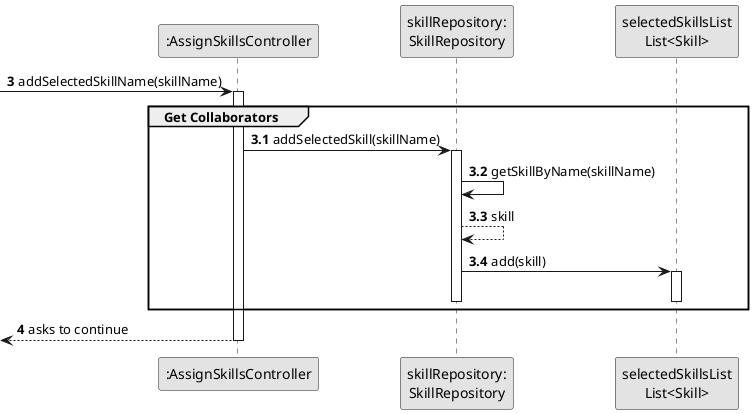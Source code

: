 @startuml
skinparam monochrome true
skinparam packageStyle rectangle
skinparam shadowing false

participant ":AssignSkillsController" as CTRL
participant "skillRepository:\nSkillRepository" as SkillRepository
participant "selectedSkillsList\nList<Skill>" as selectedSkillsList

autonumber 3
-> CTRL : addSelectedSkillName(skillName)

autonumber 3.1

activate CTRL
    group Get Collaborators
        CTRL -> SkillRepository: addSelectedSkill(skillName)
        activate SkillRepository

        SkillRepository -> SkillRepository: getSkillByName(skillName)

        SkillRepository --> SkillRepository: skill
        SkillRepository -> selectedSkillsList : add(skill)
        activate selectedSkillsList

        deactivate selectedSkillsList
        deactivate SkillRepository

    end group

    autonumber 4
    <-- CTRL : asks to continue

deactivate CTRL


@enduml